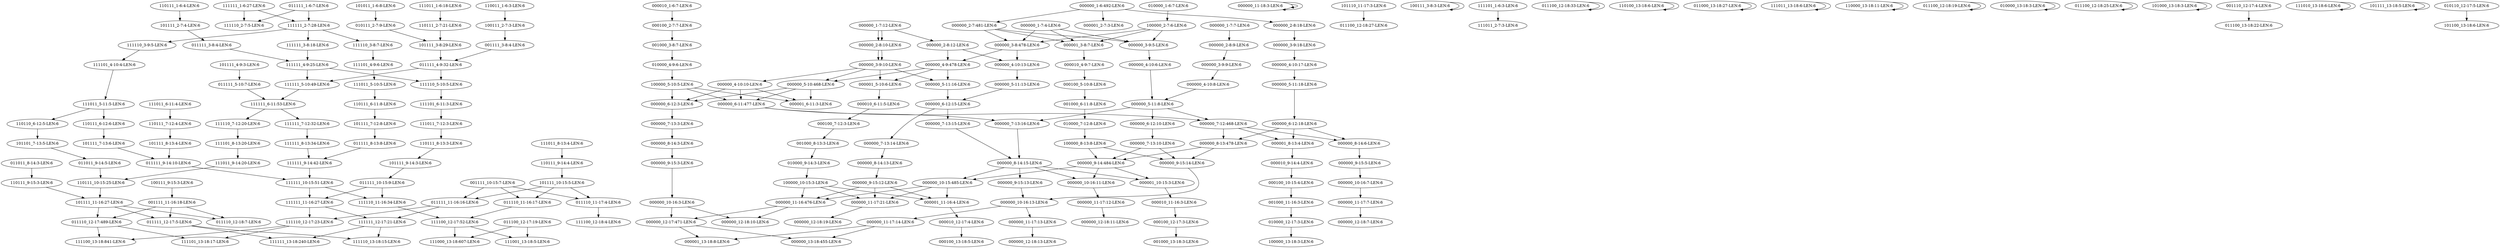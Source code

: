 digraph G {
    "111111_7-12:32-LEN:6" -> "111111_8-13:34-LEN:6";
    "111101_8-13:20-LEN:6" -> "111011_9-14:20-LEN:6";
    "011111_8-13:8-LEN:6" -> "111111_9-14:42-LEN:6";
    "000000_7-13:15-LEN:6" -> "000000_8-14:15-LEN:6";
    "001000_6-11:8-LEN:6" -> "010000_7-12:8-LEN:6";
    "111111_8-13:34-LEN:6" -> "111111_9-14:42-LEN:6";
    "000000_1-6:492-LEN:6" -> "000000_2-7:481-LEN:6";
    "000000_1-6:492-LEN:6" -> "000001_2-7:3-LEN:6";
    "000000_1-6:492-LEN:6" -> "000000_2-8:18-LEN:6";
    "000000_11-17:12-LEN:6" -> "000000_12-18:11-LEN:6";
    "101111_4-9:3-LEN:6" -> "011111_5-10:7-LEN:6";
    "100111_9-15:3-LEN:6" -> "001111_11-16:18-LEN:6";
    "111100_12-17:52-LEN:6" -> "111000_13-18:607-LEN:6";
    "111100_12-17:52-LEN:6" -> "111001_13-18:5-LEN:6";
    "010000_7-12:8-LEN:6" -> "100000_8-13:8-LEN:6";
    "011111_10-15:9-LEN:6" -> "111111_11-16:27-LEN:6";
    "011111_10-15:9-LEN:6" -> "111110_11-16:34-LEN:6";
    "000000_11-18:3-LEN:6" -> "000000_11-18:3-LEN:6";
    "000010_6-11:5-LEN:6" -> "000100_7-12:3-LEN:6";
    "100111_2-7:3-LEN:6" -> "001111_3-8:4-LEN:6";
    "000000_1-7:12-LEN:6" -> "000000_2-8:12-LEN:6";
    "111111_10-15:51-LEN:6" -> "111111_11-16:27-LEN:6";
    "111111_10-15:51-LEN:6" -> "111110_11-16:34-LEN:6";
    "111110_3-8:7-LEN:6" -> "111101_4-9:6-LEN:6";
    "111101_6-11:3-LEN:6" -> "111011_7-12:3-LEN:6";
    "000000_7-12:468-LEN:6" -> "000001_8-13:4-LEN:6";
    "000000_7-12:468-LEN:6" -> "000000_8-14:6-LEN:6";
    "000000_7-12:468-LEN:6" -> "000000_8-13:478-LEN:6";
    "100000_5-10:5-LEN:6" -> "000000_6-11:477-LEN:6";
    "100000_5-10:5-LEN:6" -> "000000_6-12:3-LEN:6";
    "100000_5-10:5-LEN:6" -> "000001_6-11:3-LEN:6";
    "000010_1-6:7-LEN:6" -> "000100_2-7:7-LEN:6";
    "000000_8-14:13-LEN:6" -> "000000_9-15:12-LEN:6";
    "101110_11-17:3-LEN:6" -> "011100_12-18:27-LEN:6";
    "000000_4-10:17-LEN:6" -> "000000_5-11:18-LEN:6";
    "101111_9-14:3-LEN:6" -> "011111_10-15:9-LEN:6";
    "011111_12-17:5-LEN:6" -> "111111_13-18:240-LEN:6";
    "011111_12-17:5-LEN:6" -> "111110_13-18:15-LEN:6";
    "101111_8-13:4-LEN:6" -> "011111_9-14:10-LEN:6";
    "000000_9-15:12-LEN:6" -> "000001_11-16:4-LEN:6";
    "000000_9-15:12-LEN:6" -> "000000_11-17:21-LEN:6";
    "000000_9-15:12-LEN:6" -> "000000_11-16:476-LEN:6";
    "111110_3-9:5-LEN:6" -> "111101_4-10:4-LEN:6";
    "000000_5-11:8-LEN:6" -> "000000_7-12:468-LEN:6";
    "000000_5-11:8-LEN:6" -> "000000_7-13:16-LEN:6";
    "000001_11-16:4-LEN:6" -> "000010_12-17:4-LEN:6";
    "000000_1-7:12-LEN:6" -> "000000_2-8:10-LEN:6";
    "000000_6-12:15-LEN:6" -> "000000_7-13:14-LEN:6";
    "100000_2-7:6-LEN:6" -> "000001_3-8:7-LEN:6";
    "100000_2-7:6-LEN:6" -> "000000_3-8:478-LEN:6";
    "100000_2-7:6-LEN:6" -> "000000_3-9:5-LEN:6";
    "000000_5-10:468-LEN:6" -> "000000_6-11:477-LEN:6";
    "000000_5-10:468-LEN:6" -> "000000_6-12:3-LEN:6";
    "000000_5-10:468-LEN:6" -> "000001_6-11:3-LEN:6";
    "000000_10-16:11-LEN:6" -> "000000_11-17:12-LEN:6";
    "011011_9-14:5-LEN:6" -> "110111_10-15:25-LEN:6";
    "111101_4-10:4-LEN:6" -> "111011_5-11:5-LEN:6";
    "111111_11-16:27-LEN:6" -> "111111_12-17:21-LEN:6";
    "111111_11-16:27-LEN:6" -> "111110_12-17:23-LEN:6";
    "010000_1-6:7-LEN:6" -> "100000_2-7:6-LEN:6";
    "010000_12-17:3-LEN:6" -> "100000_13-18:3-LEN:6";
    "100111_3-8:3-LEN:6" -> "100111_3-8:3-LEN:6";
    "110111_7-12:4-LEN:6" -> "101111_8-13:4-LEN:6";
    "110111_6-11:8-LEN:6" -> "101111_7-12:8-LEN:6";
    "000000_5-11:16-LEN:6" -> "000000_6-12:15-LEN:6";
    "000000_3-9:9-LEN:6" -> "000000_4-10:8-LEN:6";
    "000000_8-14:15-LEN:6" -> "000000_10-16:11-LEN:6";
    "000000_8-14:15-LEN:6" -> "000001_10-15:3-LEN:6";
    "000000_8-14:15-LEN:6" -> "000000_10-15:485-LEN:6";
    "000000_6-12:10-LEN:6" -> "000000_7-13:10-LEN:6";
    "000001_10-15:3-LEN:6" -> "000010_11-16:3-LEN:6";
    "110110_6-12:5-LEN:6" -> "101101_7-13:5-LEN:6";
    "000000_2-8:12-LEN:6" -> "000000_4-9:478-LEN:6";
    "000000_2-8:12-LEN:6" -> "000000_4-10:13-LEN:6";
    "000000_3-9:10-LEN:6" -> "000000_5-10:468-LEN:6";
    "000000_3-9:10-LEN:6" -> "000000_5-11:16-LEN:6";
    "000000_3-9:10-LEN:6" -> "000001_5-10:6-LEN:6";
    "111011_9-14:20-LEN:6" -> "110111_10-15:25-LEN:6";
    "111011_5-10:5-LEN:6" -> "110111_6-11:8-LEN:6";
    "000000_8-14:15-LEN:6" -> "000000_9-15:13-LEN:6";
    "000000_10-16:3-LEN:6" -> "000000_12-17:471-LEN:6";
    "000000_10-16:3-LEN:6" -> "000000_12-18:10-LEN:6";
    "110011_1-6:3-LEN:6" -> "100111_2-7:3-LEN:6";
    "000000_7-13:16-LEN:6" -> "000000_8-14:15-LEN:6";
    "011110_11-17:4-LEN:6" -> "111100_12-18:4-LEN:6";
    "001000_3-8:7-LEN:6" -> "010000_4-9:6-LEN:6";
    "000000_2-7:481-LEN:6" -> "000001_3-8:7-LEN:6";
    "000000_2-7:481-LEN:6" -> "000000_3-8:478-LEN:6";
    "000000_2-7:481-LEN:6" -> "000000_3-9:5-LEN:6";
    "011100_12-17:19-LEN:6" -> "111000_13-18:607-LEN:6";
    "011100_12-17:19-LEN:6" -> "111001_13-18:5-LEN:6";
    "011111_11-16:16-LEN:6" -> "111111_12-17:21-LEN:6";
    "011111_11-16:16-LEN:6" -> "111110_12-17:23-LEN:6";
    "111101_1-6:3-LEN:6" -> "111011_2-7:3-LEN:6";
    "011100_12-18:33-LEN:6" -> "011100_12-18:33-LEN:6";
    "000000_10-16:13-LEN:6" -> "000000_11-17:13-LEN:6";
    "111011_6-11:4-LEN:6" -> "110111_7-12:4-LEN:6";
    "001111_3-8:4-LEN:6" -> "011111_4-9:32-LEN:6";
    "110100_13-18:6-LEN:6" -> "110100_13-18:6-LEN:6";
    "011000_13-18:27-LEN:6" -> "011000_13-18:27-LEN:6";
    "011111_4-9:32-LEN:6" -> "111111_5-10:49-LEN:6";
    "011111_4-9:32-LEN:6" -> "111110_5-10:5-LEN:6";
    "000000_7-13:3-LEN:6" -> "000000_8-14:3-LEN:6";
    "011111_5-10:7-LEN:6" -> "111111_6-11:53-LEN:6";
    "111111_12-17:21-LEN:6" -> "111111_13-18:240-LEN:6";
    "111111_12-17:21-LEN:6" -> "111110_13-18:15-LEN:6";
    "001000_11-16:3-LEN:6" -> "010000_12-17:3-LEN:6";
    "000100_7-12:3-LEN:6" -> "001000_8-13:3-LEN:6";
    "011111_9-14:10-LEN:6" -> "111111_10-15:51-LEN:6";
    "111111_2-7:28-LEN:6" -> "111110_3-8:7-LEN:6";
    "111111_2-7:28-LEN:6" -> "111110_3-9:5-LEN:6";
    "111111_2-7:28-LEN:6" -> "111111_3-8:18-LEN:6";
    "000000_10-16:7-LEN:6" -> "000000_11-17:7-LEN:6";
    "111011_13-18:6-LEN:6" -> "111011_13-18:6-LEN:6";
    "000001_8-13:4-LEN:6" -> "000010_9-14:4-LEN:6";
    "000000_3-9:10-LEN:6" -> "000000_4-10:10-LEN:6";
    "101111_7-12:8-LEN:6" -> "011111_8-13:8-LEN:6";
    "111111_1-6:27-LEN:6" -> "111111_2-7:28-LEN:6";
    "111111_1-6:27-LEN:6" -> "111110_2-7:5-LEN:6";
    "100000_10-15:3-LEN:6" -> "000001_11-16:4-LEN:6";
    "100000_10-15:3-LEN:6" -> "000000_11-17:21-LEN:6";
    "100000_10-15:3-LEN:6" -> "000000_11-16:476-LEN:6";
    "111111_5-10:49-LEN:6" -> "111111_6-11:53-LEN:6";
    "111101_4-9:6-LEN:6" -> "111011_5-10:5-LEN:6";
    "000000_6-12:15-LEN:6" -> "000000_7-13:15-LEN:6";
    "110111_2-7:21-LEN:6" -> "101111_3-8:29-LEN:6";
    "000000_4-9:478-LEN:6" -> "000000_5-10:468-LEN:6";
    "000000_4-9:478-LEN:6" -> "000000_5-11:16-LEN:6";
    "000000_4-9:478-LEN:6" -> "000001_5-10:6-LEN:6";
    "000000_1-7:4-LEN:6" -> "000001_3-8:7-LEN:6";
    "000000_1-7:4-LEN:6" -> "000000_3-8:478-LEN:6";
    "000000_1-7:4-LEN:6" -> "000000_3-9:5-LEN:6";
    "010000_9-14:3-LEN:6" -> "100000_10-15:3-LEN:6";
    "000000_1-7:7-LEN:6" -> "000000_2-8:9-LEN:6";
    "101111_11-16:27-LEN:6" -> "011111_12-17:5-LEN:6";
    "101111_11-16:27-LEN:6" -> "011110_12-17:489-LEN:6";
    "101111_11-16:27-LEN:6" -> "011110_12-18:7-LEN:6";
    "000100_10-15:4-LEN:6" -> "001000_11-16:3-LEN:6";
    "101111_7-13:6-LEN:6" -> "011111_9-14:10-LEN:6";
    "110111_9-15:3-LEN:6" -> "101111_11-16:27-LEN:6";
    "011111_3-8:4-LEN:6" -> "111111_4-9:25-LEN:6";
    "000010_12-17:4-LEN:6" -> "000100_13-18:5-LEN:6";
    "110000_13-18:11-LEN:6" -> "110000_13-18:11-LEN:6";
    "000000_7-13:14-LEN:6" -> "000000_8-14:13-LEN:6";
    "000000_4-10:13-LEN:6" -> "000000_5-11:13-LEN:6";
    "000001_5-10:6-LEN:6" -> "000010_6-11:5-LEN:6";
    "000001_3-8:7-LEN:6" -> "000010_4-9:7-LEN:6";
    "000000_2-8:10-LEN:6" -> "000000_3-9:10-LEN:6";
    "000000_6-11:477-LEN:6" -> "000000_7-12:468-LEN:6";
    "000000_6-11:477-LEN:6" -> "000000_7-13:16-LEN:6";
    "000000_9-15:3-LEN:6" -> "000000_10-16:3-LEN:6";
    "011011_8-14:3-LEN:6" -> "110111_9-15:3-LEN:6";
    "000000_2-8:9-LEN:6" -> "000000_3-9:9-LEN:6";
    "111011_7-12:3-LEN:6" -> "110111_8-13:3-LEN:6";
    "000000_2-8:10-LEN:6" -> "000000_3-9:10-LEN:6";
    "101111_10-15:5-LEN:6" -> "011110_11-17:4-LEN:6";
    "101111_10-15:5-LEN:6" -> "011111_11-16:16-LEN:6";
    "101111_10-15:5-LEN:6" -> "011110_11-16:17-LEN:6";
    "111110_7-12:20-LEN:6" -> "111101_8-13:20-LEN:6";
    "000000_9-15:13-LEN:6" -> "000000_10-16:13-LEN:6";
    "111111_9-14:42-LEN:6" -> "111111_10-15:51-LEN:6";
    "000010_9-14:4-LEN:6" -> "000100_10-15:4-LEN:6";
    "011100_12-18:19-LEN:6" -> "011100_12-18:19-LEN:6";
    "000000_3-9:18-LEN:6" -> "000000_4-10:17-LEN:6";
    "010000_13-18:3-LEN:6" -> "010000_13-18:3-LEN:6";
    "000100_12-17:3-LEN:6" -> "001000_13-18:3-LEN:6";
    "110111_1-6:4-LEN:6" -> "101111_2-7:4-LEN:6";
    "000000_11-17:14-LEN:6" -> "000001_13-18:8-LEN:6";
    "000000_11-17:14-LEN:6" -> "000000_13-18:455-LEN:6";
    "011100_12-18:25-LEN:6" -> "011100_12-18:25-LEN:6";
    "101000_13-18:3-LEN:6" -> "101000_13-18:3-LEN:6";
    "111111_4-9:25-LEN:6" -> "111111_5-10:49-LEN:6";
    "111111_4-9:25-LEN:6" -> "111110_5-10:5-LEN:6";
    "000000_9-15:14-LEN:6" -> "000000_10-16:13-LEN:6";
    "000000_11-18:3-LEN:6" -> "000000_11-18:3-LEN:6";
    "101111_3-8:29-LEN:6" -> "011111_4-9:32-LEN:6";
    "000000_9-14:484-LEN:6" -> "000000_10-16:11-LEN:6";
    "000000_9-14:484-LEN:6" -> "000001_10-15:3-LEN:6";
    "000000_9-14:484-LEN:6" -> "000000_10-15:485-LEN:6";
    "010000_4-9:6-LEN:6" -> "100000_5-10:5-LEN:6";
    "000000_4-10:6-LEN:6" -> "000000_5-11:8-LEN:6";
    "000000_8-14:6-LEN:6" -> "000000_9-15:5-LEN:6";
    "000000_5-11:13-LEN:6" -> "000000_6-12:15-LEN:6";
    "000000_4-10:8-LEN:6" -> "000000_5-11:8-LEN:6";
    "110111_8-13:3-LEN:6" -> "101111_9-14:3-LEN:6";
    "000000_9-15:5-LEN:6" -> "000000_10-16:7-LEN:6";
    "000000_11-17:21-LEN:6" -> "000000_12-18:19-LEN:6";
    "110111_10-15:25-LEN:6" -> "101111_11-16:27-LEN:6";
    "000010_4-9:7-LEN:6" -> "000100_5-10:8-LEN:6";
    "000000_8-14:3-LEN:6" -> "000000_9-15:3-LEN:6";
    "000000_10-16:13-LEN:6" -> "000000_11-17:14-LEN:6";
    "000000_5-11:8-LEN:6" -> "000000_6-12:10-LEN:6";
    "011110_12-17:489-LEN:6" -> "111100_13-18:841-LEN:6";
    "011110_12-17:489-LEN:6" -> "111101_13-18:17-LEN:6";
    "000000_6-12:18-LEN:6" -> "000001_8-13:4-LEN:6";
    "000000_6-12:18-LEN:6" -> "000000_8-14:6-LEN:6";
    "000000_6-12:18-LEN:6" -> "000000_8-13:478-LEN:6";
    "100000_8-13:8-LEN:6" -> "000000_9-15:14-LEN:6";
    "100000_8-13:8-LEN:6" -> "000000_9-14:484-LEN:6";
    "000100_2-7:7-LEN:6" -> "001000_3-8:7-LEN:6";
    "000000_12-17:471-LEN:6" -> "000001_13-18:8-LEN:6";
    "000000_12-17:471-LEN:6" -> "000000_13-18:455-LEN:6";
    "000000_1-7:12-LEN:6" -> "000000_2-8:10-LEN:6";
    "001000_8-13:3-LEN:6" -> "010000_9-14:3-LEN:6";
    "111111_3-8:18-LEN:6" -> "111111_4-9:25-LEN:6";
    "000000_11-16:476-LEN:6" -> "000000_12-17:471-LEN:6";
    "000000_11-16:476-LEN:6" -> "000000_12-18:10-LEN:6";
    "000000_2-8:18-LEN:6" -> "000000_3-9:18-LEN:6";
    "111011_8-13:4-LEN:6" -> "110111_9-14:4-LEN:6";
    "001111_11-16:18-LEN:6" -> "011111_12-17:5-LEN:6";
    "001111_11-16:18-LEN:6" -> "011110_12-17:489-LEN:6";
    "001111_11-16:18-LEN:6" -> "011110_12-18:7-LEN:6";
    "111110_11-16:34-LEN:6" -> "111100_12-17:52-LEN:6";
    "110111_9-14:4-LEN:6" -> "101111_10-15:5-LEN:6";
    "000000_7-13:10-LEN:6" -> "000000_9-15:14-LEN:6";
    "000000_7-13:10-LEN:6" -> "000000_9-14:484-LEN:6";
    "111111_6-11:53-LEN:6" -> "111111_7-12:32-LEN:6";
    "111111_6-11:53-LEN:6" -> "111110_7-12:20-LEN:6";
    "111011_5-11:5-LEN:6" -> "110110_6-12:5-LEN:6";
    "111011_5-11:5-LEN:6" -> "110111_6-12:6-LEN:6";
    "000010_11-16:3-LEN:6" -> "000100_12-17:3-LEN:6";
    "000000_8-13:478-LEN:6" -> "000000_9-15:14-LEN:6";
    "000000_8-13:478-LEN:6" -> "000000_9-14:484-LEN:6";
    "111110_5-10:5-LEN:6" -> "111101_6-11:3-LEN:6";
    "000000_11-17:13-LEN:6" -> "000000_12-18:13-LEN:6";
    "010111_2-7:9-LEN:6" -> "101111_3-8:29-LEN:6";
    "110111_6-12:6-LEN:6" -> "101111_7-13:6-LEN:6";
    "101111_2-7:4-LEN:6" -> "011111_3-8:4-LEN:6";
    "000000_5-11:18-LEN:6" -> "000000_6-12:18-LEN:6";
    "000000_10-15:485-LEN:6" -> "000001_11-16:4-LEN:6";
    "000000_10-15:485-LEN:6" -> "000000_11-17:21-LEN:6";
    "000000_10-15:485-LEN:6" -> "000000_11-16:476-LEN:6";
    "101101_7-13:5-LEN:6" -> "011011_9-14:5-LEN:6";
    "001110_12-17:4-LEN:6" -> "011100_13-18:22-LEN:6";
    "000100_5-10:8-LEN:6" -> "001000_6-11:8-LEN:6";
    "000000_11-17:7-LEN:6" -> "000000_12-18:7-LEN:6";
    "000000_6-12:3-LEN:6" -> "000000_7-13:3-LEN:6";
    "111010_13-18:6-LEN:6" -> "111010_13-18:6-LEN:6";
    "011110_11-16:17-LEN:6" -> "111100_12-17:52-LEN:6";
    "101011_1-6:8-LEN:6" -> "010111_2-7:9-LEN:6";
    "101111_13-18:5-LEN:6" -> "101111_13-18:5-LEN:6";
    "000000_4-10:10-LEN:6" -> "000000_6-11:477-LEN:6";
    "000000_4-10:10-LEN:6" -> "000000_6-12:3-LEN:6";
    "000000_4-10:10-LEN:6" -> "000001_6-11:3-LEN:6";
    "111011_1-6:18-LEN:6" -> "110111_2-7:21-LEN:6";
    "000000_3-8:478-LEN:6" -> "000000_4-9:478-LEN:6";
    "000000_3-8:478-LEN:6" -> "000000_4-10:13-LEN:6";
    "001111_10-15:7-LEN:6" -> "011110_11-17:4-LEN:6";
    "001111_10-15:7-LEN:6" -> "011111_11-16:16-LEN:6";
    "001111_10-15:7-LEN:6" -> "011110_11-16:17-LEN:6";
    "111110_12-17:23-LEN:6" -> "111100_13-18:841-LEN:6";
    "111110_12-17:23-LEN:6" -> "111101_13-18:17-LEN:6";
    "011111_1-6:7-LEN:6" -> "111111_2-7:28-LEN:6";
    "011111_1-6:7-LEN:6" -> "111110_2-7:5-LEN:6";
    "010110_12-17:5-LEN:6" -> "101100_13-18:6-LEN:6";
    "000000_3-9:5-LEN:6" -> "000000_4-10:6-LEN:6";
}
